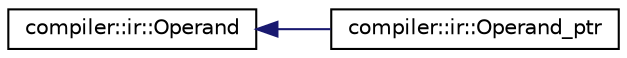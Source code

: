 digraph "Graphical Class Hierarchy"
{
 // LATEX_PDF_SIZE
  edge [fontname="Helvetica",fontsize="10",labelfontname="Helvetica",labelfontsize="10"];
  node [fontname="Helvetica",fontsize="10",shape=record];
  rankdir="LR";
  Node0 [label="compiler::ir::Operand",height=0.2,width=0.4,color="black", fillcolor="white", style="filled",URL="$classcompiler_1_1ir_1_1_operand.html",tooltip="Base class for operand in the IR."];
  Node0 -> Node1 [dir="back",color="midnightblue",fontsize="10",style="solid",fontname="Helvetica"];
  Node1 [label="compiler::ir::Operand_ptr",height=0.2,width=0.4,color="black", fillcolor="white", style="filled",URL="$classcompiler_1_1ir_1_1_operand__ptr.html",tooltip="Class for pointer types."];
}
